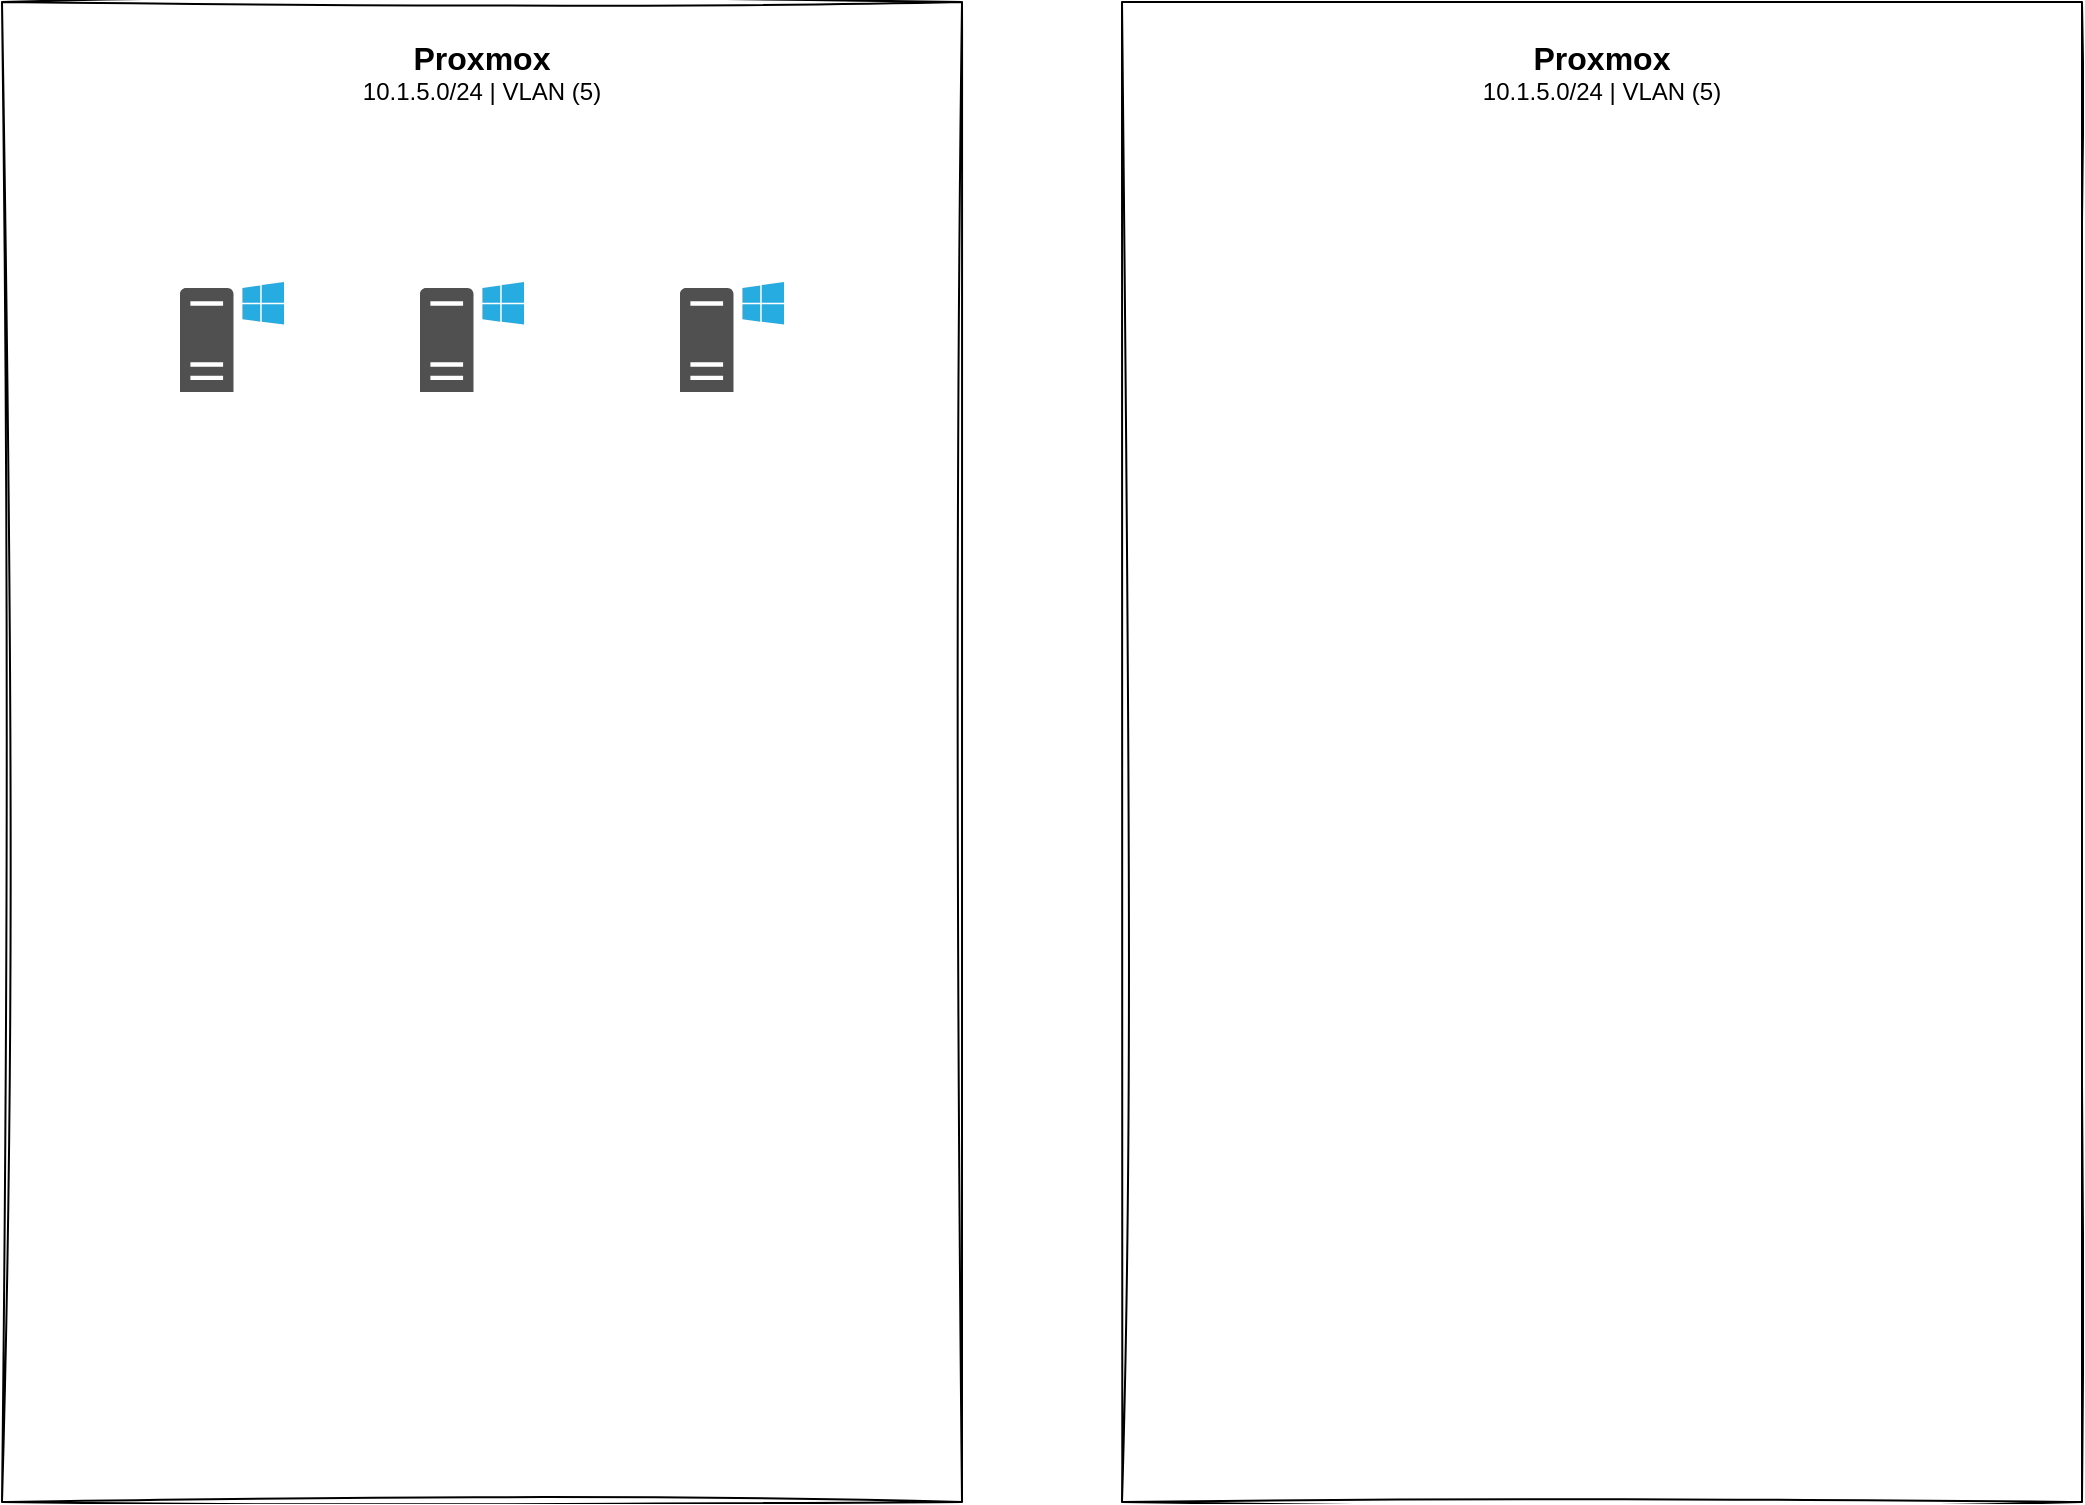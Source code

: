 <mxfile version="24.7.5" pages="2">
  <diagram name="Page-1" id="u3EpvIthAehM37_VrRFz">
    <mxGraphModel dx="1193" dy="843" grid="1" gridSize="10" guides="1" tooltips="1" connect="1" arrows="1" fold="1" page="1" pageScale="1" pageWidth="1600" pageHeight="900" math="0" shadow="0">
      <root>
        <mxCell id="0" />
        <mxCell id="1" parent="0" />
        <mxCell id="2afv2n0QNjhBNBNMFZkI-2" value="&lt;p style=&quot;font-family: Helvetica;&quot;&gt;&lt;b style=&quot;font-size: 16px;&quot;&gt;Proxmox&lt;/b&gt;&lt;span style=&quot;font-size: 16px;&quot;&gt;&lt;b&gt;&lt;br&gt;&lt;/b&gt;&lt;/span&gt;&lt;span style=&quot;background-color: initial;&quot;&gt;10.1.5.0/24 |&amp;nbsp;&lt;/span&gt;&lt;span style=&quot;background-color: initial;&quot; class=&quot;labelText__D2TYQ7D1 labelText-dark text text-base__DbWpiRzd text-size-body__DbWpiRzd text-dark text-dark-secondary__DbWpiRzd text-weight-normal__DbWpiRzd body&quot;&gt;VLAN&lt;/span&gt;&lt;span style=&quot;background-color: initial;&quot;&gt;&amp;nbsp;(5)&lt;/span&gt;&lt;/p&gt;" style="rounded=0;whiteSpace=wrap;html=1;hachureGap=4;fontFamily=Architects Daughter;fontSource=https%3A%2F%2Ffonts.googleapis.com%2Fcss%3Ffamily%3DArchitects%2BDaughter;verticalAlign=top;sketch=1;curveFitting=1;jiggle=2;" vertex="1" parent="1">
          <mxGeometry x="40" y="40" width="480" height="750" as="geometry" />
        </mxCell>
        <mxCell id="2afv2n0QNjhBNBNMFZkI-1" value="" style="sketch=0;pointerEvents=1;shadow=0;dashed=0;html=1;strokeColor=none;fillColor=#505050;labelPosition=center;verticalLabelPosition=bottom;verticalAlign=top;outlineConnect=0;align=center;shape=mxgraph.office.servers.windows_server;hachureGap=4;jiggle=2;curveFitting=1;fontFamily=Architects Daughter;fontSource=https%3A%2F%2Ffonts.googleapis.com%2Fcss%3Ffamily%3DArchitects%2BDaughter;" vertex="1" parent="1">
          <mxGeometry x="129" y="180" width="52" height="55" as="geometry" />
        </mxCell>
        <mxCell id="2afv2n0QNjhBNBNMFZkI-4" value="&lt;p style=&quot;font-family: Helvetica;&quot;&gt;&lt;b style=&quot;font-size: 16px;&quot;&gt;Proxmox&lt;/b&gt;&lt;span style=&quot;font-size: 16px;&quot;&gt;&lt;b&gt;&lt;br&gt;&lt;/b&gt;&lt;/span&gt;&lt;span style=&quot;background-color: initial;&quot;&gt;10.1.5.0/24 |&amp;nbsp;&lt;/span&gt;&lt;span style=&quot;background-color: initial;&quot; class=&quot;labelText__D2TYQ7D1 labelText-dark text text-base__DbWpiRzd text-size-body__DbWpiRzd text-dark text-dark-secondary__DbWpiRzd text-weight-normal__DbWpiRzd body&quot;&gt;VLAN&lt;/span&gt;&lt;span style=&quot;background-color: initial;&quot;&gt;&amp;nbsp;(5)&lt;/span&gt;&lt;/p&gt;" style="rounded=0;whiteSpace=wrap;html=1;hachureGap=4;fontFamily=Architects Daughter;fontSource=https%3A%2F%2Ffonts.googleapis.com%2Fcss%3Ffamily%3DArchitects%2BDaughter;verticalAlign=top;sketch=1;curveFitting=1;jiggle=2;" vertex="1" parent="1">
          <mxGeometry x="600" y="40" width="480" height="750" as="geometry" />
        </mxCell>
        <mxCell id="2afv2n0QNjhBNBNMFZkI-7" value="" style="sketch=0;pointerEvents=1;shadow=0;dashed=0;html=1;strokeColor=none;fillColor=#505050;labelPosition=center;verticalLabelPosition=bottom;verticalAlign=top;outlineConnect=0;align=center;shape=mxgraph.office.servers.windows_server;hachureGap=4;jiggle=2;curveFitting=1;fontFamily=Architects Daughter;fontSource=https%3A%2F%2Ffonts.googleapis.com%2Fcss%3Ffamily%3DArchitects%2BDaughter;" vertex="1" parent="1">
          <mxGeometry x="249" y="180" width="52" height="55" as="geometry" />
        </mxCell>
        <mxCell id="2afv2n0QNjhBNBNMFZkI-8" value="" style="sketch=0;pointerEvents=1;shadow=0;dashed=0;html=1;strokeColor=none;fillColor=#505050;labelPosition=center;verticalLabelPosition=bottom;verticalAlign=top;outlineConnect=0;align=center;shape=mxgraph.office.servers.windows_server;hachureGap=4;jiggle=2;curveFitting=1;fontFamily=Architects Daughter;fontSource=https%3A%2F%2Ffonts.googleapis.com%2Fcss%3Ffamily%3DArchitects%2BDaughter;" vertex="1" parent="1">
          <mxGeometry x="379" y="180" width="52" height="55" as="geometry" />
        </mxCell>
      </root>
    </mxGraphModel>
  </diagram>
  <diagram id="_AtCEUshZn6dHcG4Ccge" name="Page-2">
    <mxGraphModel dx="1122" dy="793" grid="1" gridSize="10" guides="1" tooltips="1" connect="1" arrows="1" fold="1" page="1" pageScale="1" pageWidth="1600" pageHeight="900" math="0" shadow="0">
      <root>
        <mxCell id="0" />
        <mxCell id="1" parent="0" />
        <mxCell id="Yf1p6mUyNYmN2qaWDxLO-1" style="edgeStyle=orthogonalEdgeStyle;rounded=0;sketch=1;hachureGap=4;jiggle=2;curveFitting=1;orthogonalLoop=1;jettySize=auto;html=1;fontFamily=Architects Daughter;fontSource=https%3A%2F%2Ffonts.googleapis.com%2Fcss%3Ffamily%3DArchitects%2BDaughter;" edge="1" parent="1" source="gsJkUrBwYN4UgT6wECJJ-11" target="gsJkUrBwYN4UgT6wECJJ-12">
          <mxGeometry relative="1" as="geometry" />
        </mxCell>
        <mxCell id="Yf1p6mUyNYmN2qaWDxLO-2" style="edgeStyle=orthogonalEdgeStyle;rounded=0;sketch=1;hachureGap=4;jiggle=2;curveFitting=1;orthogonalLoop=1;jettySize=auto;html=1;fontFamily=Architects Daughter;fontSource=https%3A%2F%2Ffonts.googleapis.com%2Fcss%3Ffamily%3DArchitects%2BDaughter;entryX=0;entryY=0.5;entryDx=0;entryDy=0;" edge="1" parent="1" source="gsJkUrBwYN4UgT6wECJJ-11" target="Yf1p6mUyNYmN2qaWDxLO-5">
          <mxGeometry relative="1" as="geometry">
            <mxPoint x="1170.0" y="250" as="targetPoint" />
          </mxGeometry>
        </mxCell>
        <mxCell id="Yf1p6mUyNYmN2qaWDxLO-3" style="edgeStyle=orthogonalEdgeStyle;rounded=0;sketch=1;hachureGap=4;jiggle=2;curveFitting=1;orthogonalLoop=1;jettySize=auto;html=1;entryX=0;entryY=0.5;entryDx=0;entryDy=0;fontFamily=Architects Daughter;fontSource=https%3A%2F%2Ffonts.googleapis.com%2Fcss%3Ffamily%3DArchitects%2BDaughter;" edge="1" parent="1" source="gsJkUrBwYN4UgT6wECJJ-11" target="Yf1p6mUyNYmN2qaWDxLO-7">
          <mxGeometry relative="1" as="geometry">
            <mxPoint x="1170.0" y="360" as="targetPoint" />
          </mxGeometry>
        </mxCell>
        <mxCell id="gsJkUrBwYN4UgT6wECJJ-11" value="&lt;span style=&quot;text-wrap: nowrap; background-color: rgb(24, 20, 29);&quot;&gt;Hub&lt;/span&gt;" style="rounded=1;whiteSpace=wrap;html=1;sketch=1;hachureGap=4;jiggle=2;curveFitting=1;fontFamily=Architects Daughter;fontSource=https%3A%2F%2Ffonts.googleapis.com%2Fcss%3Ffamily%3DArchitects%2BDaughter;verticalAlign=top;" parent="1" vertex="1">
          <mxGeometry x="619.5" y="80" width="450" height="340" as="geometry" />
        </mxCell>
        <mxCell id="gsJkUrBwYN4UgT6wECJJ-9" value="&lt;span style=&quot;text-wrap: nowrap; background-color: rgb(24, 20, 29);&quot;&gt;Internal&lt;/span&gt;" style="rounded=1;whiteSpace=wrap;html=1;sketch=1;hachureGap=4;jiggle=2;curveFitting=1;fontFamily=Architects Daughter;fontSource=https%3A%2F%2Ffonts.googleapis.com%2Fcss%3Ffamily%3DArchitects%2BDaughter;verticalAlign=top;" parent="1" vertex="1">
          <mxGeometry x="907" y="130" width="114" height="260" as="geometry" />
        </mxCell>
        <mxCell id="gsJkUrBwYN4UgT6wECJJ-7" value="&lt;span style=&quot;text-wrap: nowrap; background-color: rgb(24, 20, 29);&quot;&gt;External&lt;/span&gt;" style="rounded=1;whiteSpace=wrap;html=1;sketch=1;hachureGap=4;jiggle=2;curveFitting=1;fontFamily=Architects Daughter;fontSource=https%3A%2F%2Ffonts.googleapis.com%2Fcss%3Ffamily%3DArchitects%2BDaughter;verticalAlign=top;" parent="1" vertex="1">
          <mxGeometry x="649" y="130" width="130" height="260" as="geometry" />
        </mxCell>
        <mxCell id="gsJkUrBwYN4UgT6wECJJ-1" value="External&lt;div&gt;10.42.1.4&lt;/div&gt;" style="image;aspect=fixed;html=1;points=[];align=center;fontSize=12;image=img/lib/azure2/networking/Network_Interfaces.svg;sketch=1;hachureGap=4;jiggle=2;curveFitting=1;fontFamily=Architects Daughter;fontSource=https%3A%2F%2Ffonts.googleapis.com%2Fcss%3Ffamily%3DArchitects%2BDaughter;" parent="1" vertex="1">
          <mxGeometry x="680" y="280" width="68" height="60" as="geometry" />
        </mxCell>
        <mxCell id="gsJkUrBwYN4UgT6wECJJ-2" value="Internal&lt;div&gt;10.42.2.4&lt;br&gt;&lt;/div&gt;" style="image;aspect=fixed;html=1;points=[];align=center;fontSize=12;image=img/lib/azure2/networking/Network_Interfaces.svg;sketch=1;hachureGap=4;jiggle=2;curveFitting=1;fontFamily=Architects Daughter;fontSource=https%3A%2F%2Ffonts.googleapis.com%2Fcss%3Ffamily%3DArchitects%2BDaughter;" parent="1" vertex="1">
          <mxGeometry x="930" y="280" width="68" height="60" as="geometry" />
        </mxCell>
        <mxCell id="gsJkUrBwYN4UgT6wECJJ-3" value="Public IP" style="image;aspect=fixed;html=1;points=[];align=center;fontSize=12;image=img/lib/azure2/networking/Public_IP_Addresses.svg;sketch=1;hachureGap=4;jiggle=2;curveFitting=1;fontFamily=Architects Daughter;fontSource=https%3A%2F%2Ffonts.googleapis.com%2Fcss%3Ffamily%3DArchitects%2BDaughter;" parent="1" vertex="1">
          <mxGeometry x="490" y="284" width="65" height="52" as="geometry" />
        </mxCell>
        <mxCell id="gsJkUrBwYN4UgT6wECJJ-5" style="edgeStyle=orthogonalEdgeStyle;rounded=0;sketch=1;hachureGap=4;jiggle=2;curveFitting=1;orthogonalLoop=1;jettySize=auto;html=1;fontFamily=Architects Daughter;fontSource=https%3A%2F%2Ffonts.googleapis.com%2Fcss%3Ffamily%3DArchitects%2BDaughter;" parent="1" source="gsJkUrBwYN4UgT6wECJJ-4" target="gsJkUrBwYN4UgT6wECJJ-1" edge="1">
          <mxGeometry relative="1" as="geometry" />
        </mxCell>
        <mxCell id="gsJkUrBwYN4UgT6wECJJ-6" style="edgeStyle=orthogonalEdgeStyle;rounded=0;sketch=1;hachureGap=4;jiggle=2;curveFitting=1;orthogonalLoop=1;jettySize=auto;html=1;fontFamily=Architects Daughter;fontSource=https%3A%2F%2Ffonts.googleapis.com%2Fcss%3Ffamily%3DArchitects%2BDaughter;" parent="1" source="gsJkUrBwYN4UgT6wECJJ-4" target="gsJkUrBwYN4UgT6wECJJ-2" edge="1">
          <mxGeometry relative="1" as="geometry" />
        </mxCell>
        <mxCell id="gsJkUrBwYN4UgT6wECJJ-4" value="opensense" style="image;aspect=fixed;html=1;points=[];align=center;fontSize=12;image=img/lib/azure2/compute/Virtual_Machine.svg;sketch=1;hachureGap=4;jiggle=2;curveFitting=1;fontFamily=Architects Daughter;fontSource=https%3A%2F%2Ffonts.googleapis.com%2Fcss%3Ffamily%3DArchitects%2BDaughter;" parent="1" vertex="1">
          <mxGeometry x="810" y="190" width="69" height="64" as="geometry" />
        </mxCell>
        <mxCell id="gsJkUrBwYN4UgT6wECJJ-12" value="Spoke" style="rounded=1;whiteSpace=wrap;html=1;sketch=1;hachureGap=4;jiggle=2;curveFitting=1;fontFamily=Architects Daughter;fontSource=https%3A%2F%2Ffonts.googleapis.com%2Fcss%3Ffamily%3DArchitects%2BDaughter;" parent="1" vertex="1">
          <mxGeometry x="1170" y="110" width="210" height="60" as="geometry" />
        </mxCell>
        <mxCell id="gsJkUrBwYN4UgT6wECJJ-16" style="edgeStyle=orthogonalEdgeStyle;rounded=0;sketch=1;hachureGap=4;jiggle=2;curveFitting=1;orthogonalLoop=1;jettySize=auto;html=1;fontFamily=Architects Daughter;fontSource=https%3A%2F%2Ffonts.googleapis.com%2Fcss%3Ffamily%3DArchitects%2BDaughter;startArrow=classic;startFill=1;" parent="1" source="gsJkUrBwYN4UgT6wECJJ-15" target="gsJkUrBwYN4UgT6wECJJ-3" edge="1">
          <mxGeometry relative="1" as="geometry" />
        </mxCell>
        <mxCell id="gsJkUrBwYN4UgT6wECJJ-15" value="Unifi USG" style="image;html=1;image=img/lib/clip_art/networking/Router_Icon_128x128.png;sketch=1;hachureGap=4;jiggle=2;curveFitting=1;fontFamily=Architects Daughter;fontSource=https%3A%2F%2Ffonts.googleapis.com%2Fcss%3Ffamily%3DArchitects%2BDaughter;" parent="1" vertex="1">
          <mxGeometry x="280" y="270" width="80" height="80" as="geometry" />
        </mxCell>
        <mxCell id="Yf1p6mUyNYmN2qaWDxLO-4" value="" style="image;aspect=fixed;html=1;points=[];align=center;fontSize=12;image=img/lib/azure2/networking/Virtual_Networks.svg;sketch=1;hachureGap=4;jiggle=2;curveFitting=1;fontFamily=Architects Daughter;fontSource=https%3A%2F%2Ffonts.googleapis.com%2Fcss%3Ffamily%3DArchitects%2BDaughter;" vertex="1" parent="1">
          <mxGeometry x="1180" y="120" width="67" height="40" as="geometry" />
        </mxCell>
        <mxCell id="Yf1p6mUyNYmN2qaWDxLO-5" value="Spoke" style="rounded=1;whiteSpace=wrap;html=1;sketch=1;hachureGap=4;jiggle=2;curveFitting=1;fontFamily=Architects Daughter;fontSource=https%3A%2F%2Ffonts.googleapis.com%2Fcss%3Ffamily%3DArchitects%2BDaughter;" vertex="1" parent="1">
          <mxGeometry x="1170" y="220" width="210" height="60" as="geometry" />
        </mxCell>
        <mxCell id="Yf1p6mUyNYmN2qaWDxLO-6" value="" style="image;aspect=fixed;html=1;points=[];align=center;fontSize=12;image=img/lib/azure2/networking/Virtual_Networks.svg;sketch=1;hachureGap=4;jiggle=2;curveFitting=1;fontFamily=Architects Daughter;fontSource=https%3A%2F%2Ffonts.googleapis.com%2Fcss%3Ffamily%3DArchitects%2BDaughter;" vertex="1" parent="1">
          <mxGeometry x="1180" y="230" width="67" height="40" as="geometry" />
        </mxCell>
        <mxCell id="Yf1p6mUyNYmN2qaWDxLO-7" value="Spoke" style="rounded=1;whiteSpace=wrap;html=1;sketch=1;hachureGap=4;jiggle=2;curveFitting=1;fontFamily=Architects Daughter;fontSource=https%3A%2F%2Ffonts.googleapis.com%2Fcss%3Ffamily%3DArchitects%2BDaughter;" vertex="1" parent="1">
          <mxGeometry x="1170" y="330" width="210" height="60" as="geometry" />
        </mxCell>
        <mxCell id="Yf1p6mUyNYmN2qaWDxLO-8" value="" style="image;aspect=fixed;html=1;points=[];align=center;fontSize=12;image=img/lib/azure2/networking/Virtual_Networks.svg;sketch=1;hachureGap=4;jiggle=2;curveFitting=1;fontFamily=Architects Daughter;fontSource=https%3A%2F%2Ffonts.googleapis.com%2Fcss%3Ffamily%3DArchitects%2BDaughter;" vertex="1" parent="1">
          <mxGeometry x="1180" y="340" width="67" height="40" as="geometry" />
        </mxCell>
      </root>
    </mxGraphModel>
  </diagram>
</mxfile>
